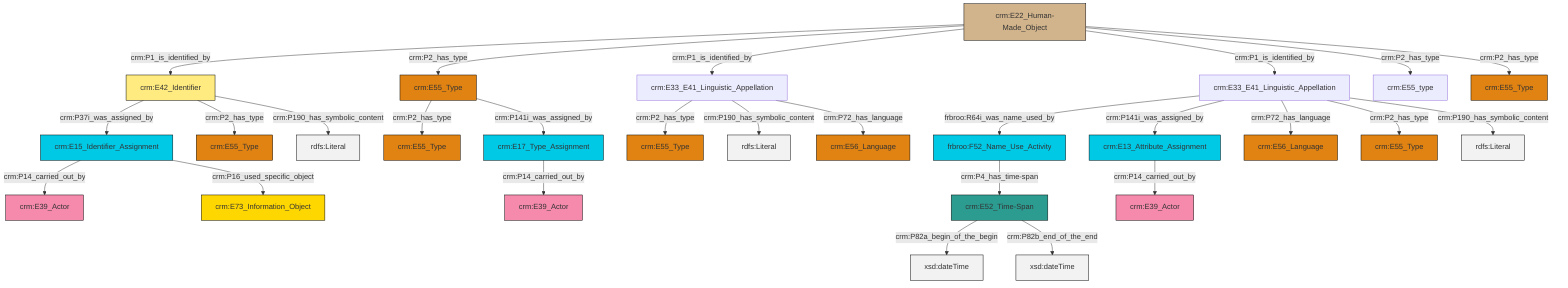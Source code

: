 graph TD
classDef Literal fill:#f2f2f2,stroke:#000000;
classDef CRM_Entity fill:#FFFFFF,stroke:#000000;
classDef Temporal_Entity fill:#00C9E6, stroke:#000000;
classDef Type fill:#E18312, stroke:#000000;
classDef Time-Span fill:#2C9C91, stroke:#000000;
classDef Appellation fill:#FFEB7F, stroke:#000000;
classDef Place fill:#008836, stroke:#000000;
classDef Persistent_Item fill:#B266B2, stroke:#000000;
classDef Conceptual_Object fill:#FFD700, stroke:#000000;
classDef Physical_Thing fill:#D2B48C, stroke:#000000;
classDef Actor fill:#f58aad, stroke:#000000;
classDef PC_Classes fill:#4ce600, stroke:#000000;
classDef Multi fill:#cccccc,stroke:#000000;

2["crm:E15_Identifier_Assignment"]:::Temporal_Entity -->|crm:P14_carried_out_by| 3["crm:E39_Actor"]:::Actor
4["crm:E33_E41_Linguistic_Appellation"]:::Default -->|frbroo:R64i_was_name_used_by| 5["frbroo:F52_Name_Use_Activity"]:::Temporal_Entity
8["crm:E52_Time-Span"]:::Time-Span -->|crm:P82a_begin_of_the_begin| 9[xsd:dateTime]:::Literal
4["crm:E33_E41_Linguistic_Appellation"]:::Default -->|crm:P141i_was_assigned_by| 12["crm:E13_Attribute_Assignment"]:::Temporal_Entity
6["crm:E22_Human-Made_Object"]:::Physical_Thing -->|crm:P1_is_identified_by| 13["crm:E42_Identifier"]:::Appellation
16["crm:E55_Type"]:::Type -->|crm:P2_has_type| 10["crm:E55_Type"]:::Type
12["crm:E13_Attribute_Assignment"]:::Temporal_Entity -->|crm:P14_carried_out_by| 17["crm:E39_Actor"]:::Actor
16["crm:E55_Type"]:::Type -->|crm:P141i_was_assigned_by| 18["crm:E17_Type_Assignment"]:::Temporal_Entity
5["frbroo:F52_Name_Use_Activity"]:::Temporal_Entity -->|crm:P4_has_time-span| 8["crm:E52_Time-Span"]:::Time-Span
2["crm:E15_Identifier_Assignment"]:::Temporal_Entity -->|crm:P16_used_specific_object| 14["crm:E73_Information_Object"]:::Conceptual_Object
4["crm:E33_E41_Linguistic_Appellation"]:::Default -->|crm:P72_has_language| 0["crm:E56_Language"]:::Type
4["crm:E33_E41_Linguistic_Appellation"]:::Default -->|crm:P2_has_type| 28["crm:E55_Type"]:::Type
6["crm:E22_Human-Made_Object"]:::Physical_Thing -->|crm:P2_has_type| 16["crm:E55_Type"]:::Type
6["crm:E22_Human-Made_Object"]:::Physical_Thing -->|crm:P1_is_identified_by| 29["crm:E33_E41_Linguistic_Appellation"]:::Default
6["crm:E22_Human-Made_Object"]:::Physical_Thing -->|crm:P1_is_identified_by| 4["crm:E33_E41_Linguistic_Appellation"]:::Default
29["crm:E33_E41_Linguistic_Appellation"]:::Default -->|crm:P2_has_type| 31["crm:E55_Type"]:::Type
29["crm:E33_E41_Linguistic_Appellation"]:::Default -->|crm:P190_has_symbolic_content| 33[rdfs:Literal]:::Literal
13["crm:E42_Identifier"]:::Appellation -->|crm:P37i_was_assigned_by| 2["crm:E15_Identifier_Assignment"]:::Temporal_Entity
6["crm:E22_Human-Made_Object"]:::Physical_Thing -->|crm:P2_has_type| 22["crm:E55_type"]:::Default
29["crm:E33_E41_Linguistic_Appellation"]:::Default -->|crm:P72_has_language| 24["crm:E56_Language"]:::Type
4["crm:E33_E41_Linguistic_Appellation"]:::Default -->|crm:P190_has_symbolic_content| 37[rdfs:Literal]:::Literal
6["crm:E22_Human-Made_Object"]:::Physical_Thing -->|crm:P2_has_type| 40["crm:E55_Type"]:::Type
13["crm:E42_Identifier"]:::Appellation -->|crm:P2_has_type| 19["crm:E55_Type"]:::Type
18["crm:E17_Type_Assignment"]:::Temporal_Entity -->|crm:P14_carried_out_by| 45["crm:E39_Actor"]:::Actor
13["crm:E42_Identifier"]:::Appellation -->|crm:P190_has_symbolic_content| 49[rdfs:Literal]:::Literal
8["crm:E52_Time-Span"]:::Time-Span -->|crm:P82b_end_of_the_end| 50[xsd:dateTime]:::Literal